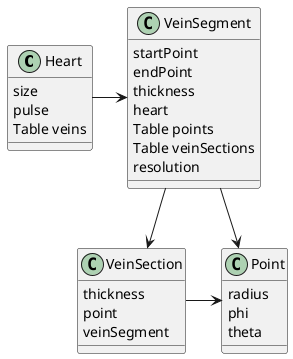 @startuml "classDiagram"

class Heart{
    size
    pulse
    Table veins 
}

class Point{
    radius
    phi
    theta
}

class VeinSegment{
    startPoint
    endPoint
    thickness
    heart
    Table points
    Table veinSections
    resolution
}

class VeinSection{
    thickness
    point
    veinSegment
}

Heart -right-> VeinSegment
VeinSegment -down-> Point
VeinSegment -down-> VeinSection
VeinSection -right-> Point

@enduml